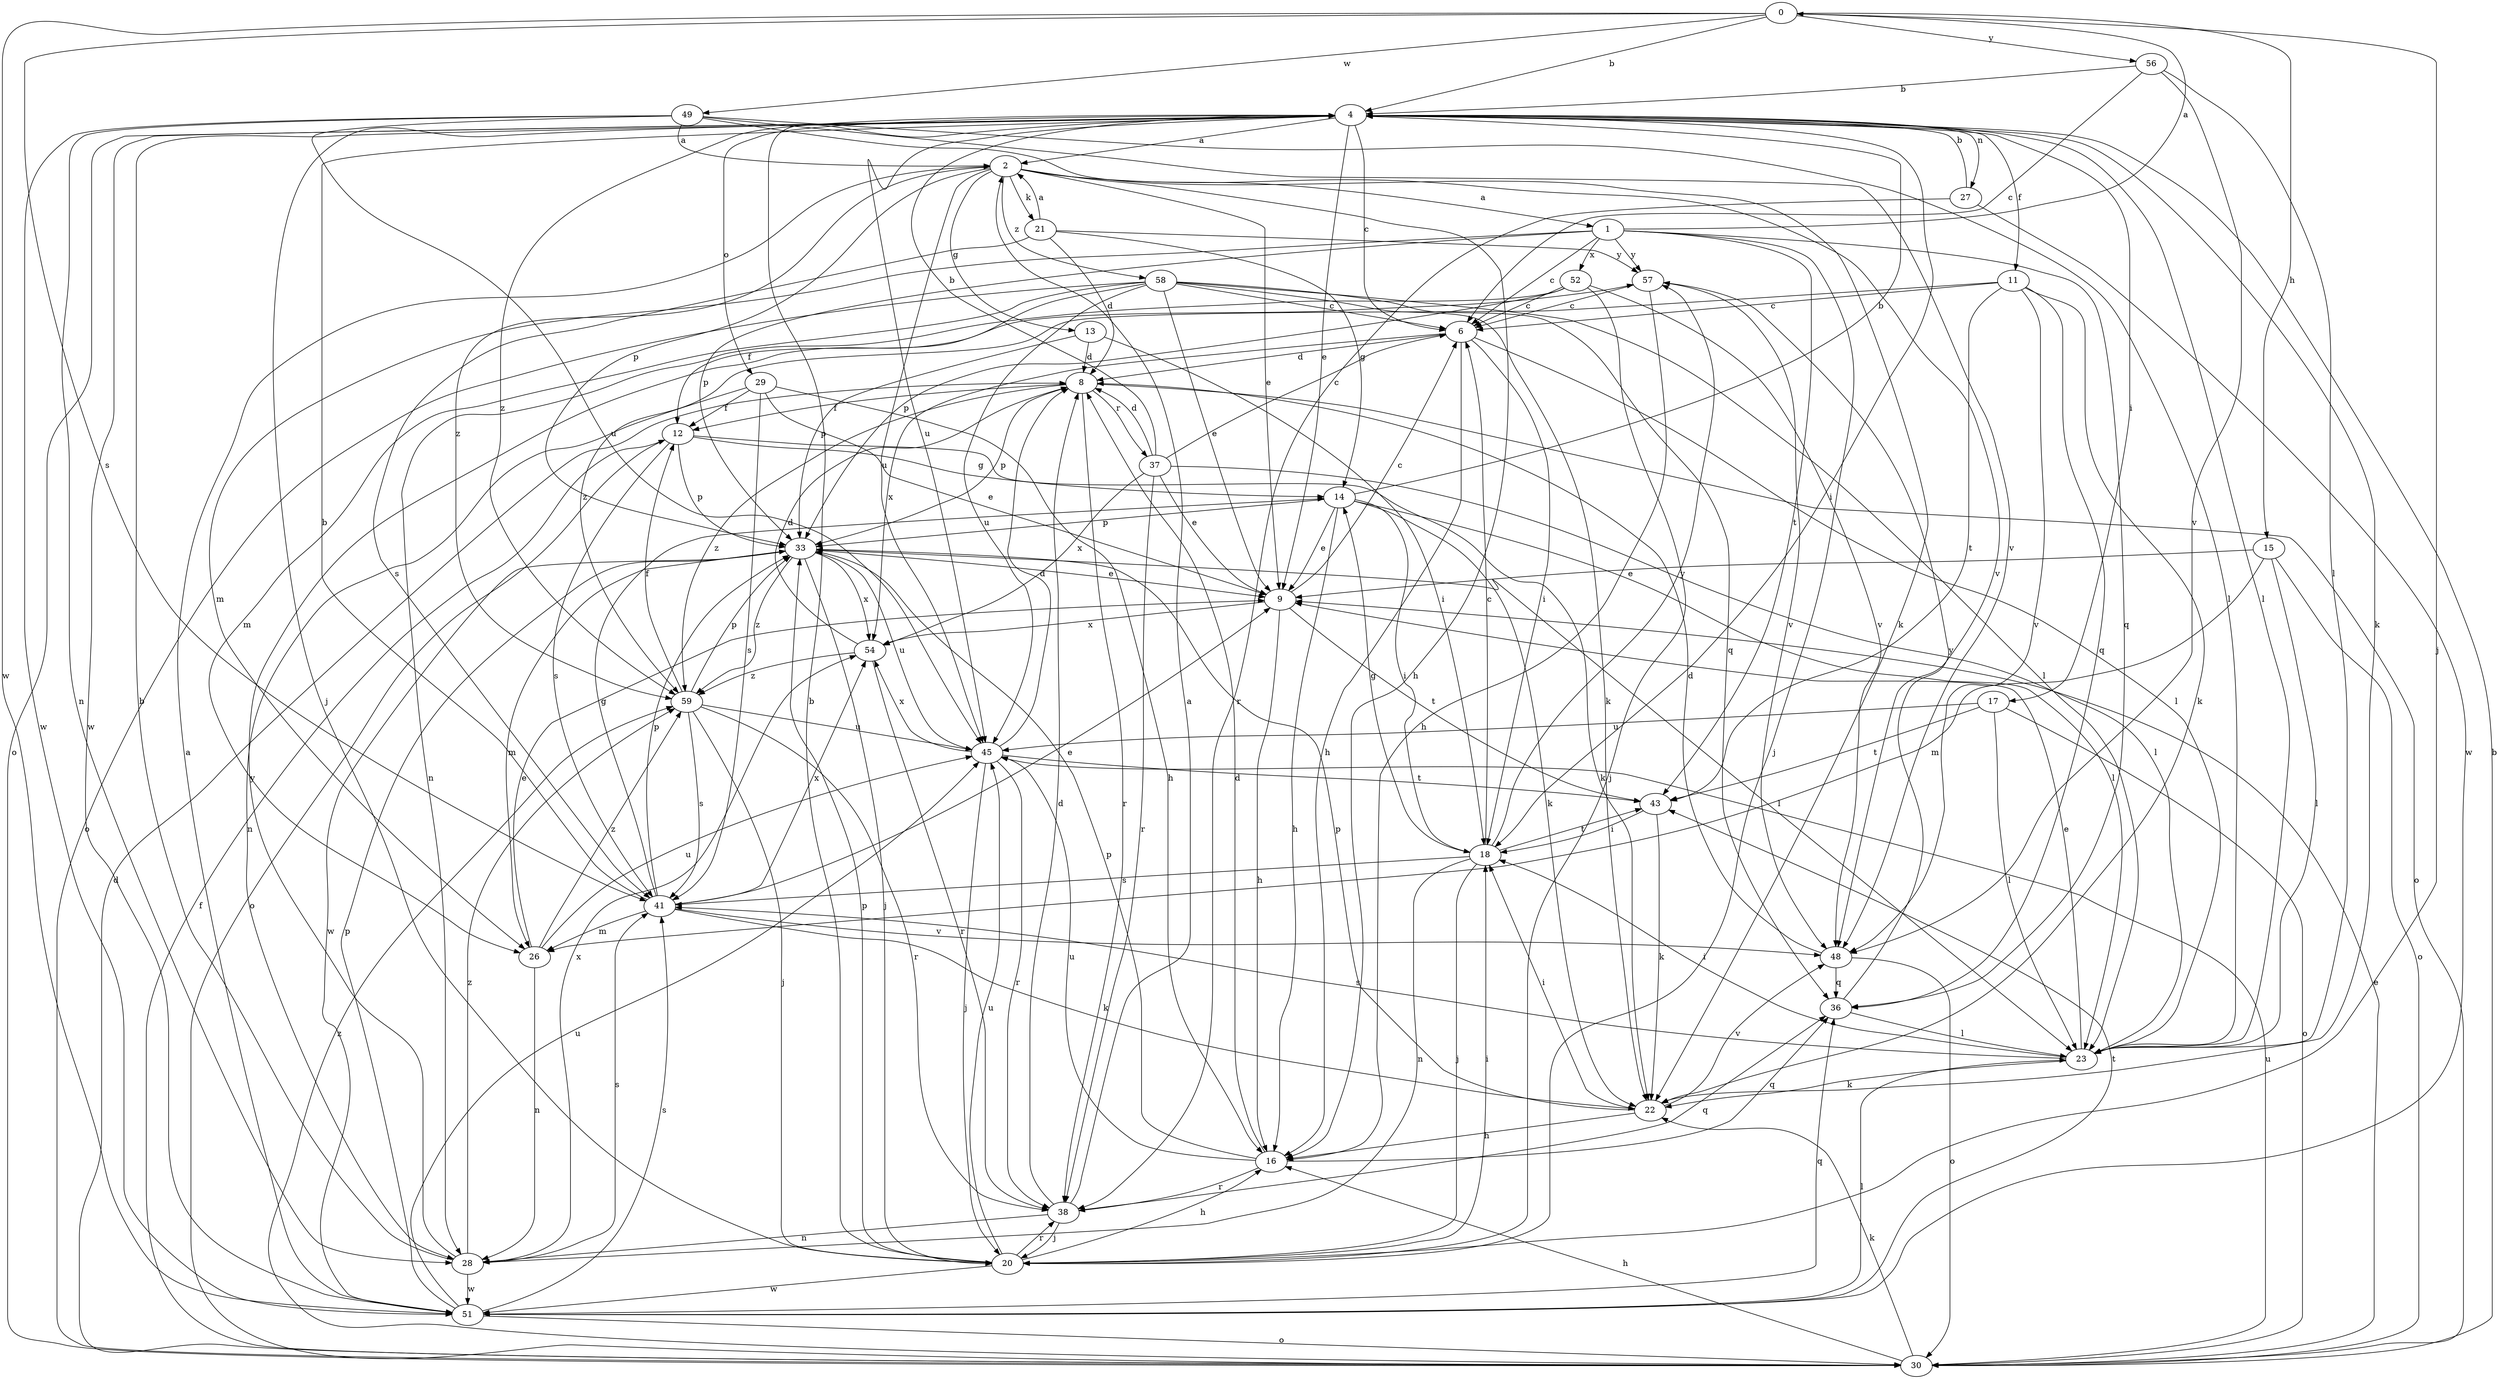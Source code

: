 strict digraph  {
0;
1;
2;
4;
6;
8;
9;
11;
12;
13;
14;
15;
16;
17;
18;
20;
21;
22;
23;
26;
27;
28;
29;
30;
33;
36;
37;
38;
41;
43;
45;
48;
49;
51;
52;
54;
56;
57;
58;
59;
0 -> 4  [label=b];
0 -> 15  [label=h];
0 -> 20  [label=j];
0 -> 41  [label=s];
0 -> 49  [label=w];
0 -> 51  [label=w];
0 -> 56  [label=y];
1 -> 0  [label=a];
1 -> 6  [label=c];
1 -> 20  [label=j];
1 -> 26  [label=m];
1 -> 33  [label=p];
1 -> 36  [label=q];
1 -> 43  [label=t];
1 -> 52  [label=x];
1 -> 57  [label=y];
2 -> 1  [label=a];
2 -> 9  [label=e];
2 -> 13  [label=g];
2 -> 16  [label=h];
2 -> 21  [label=k];
2 -> 33  [label=p];
2 -> 45  [label=u];
2 -> 48  [label=v];
2 -> 58  [label=z];
2 -> 59  [label=z];
4 -> 2  [label=a];
4 -> 6  [label=c];
4 -> 9  [label=e];
4 -> 11  [label=f];
4 -> 17  [label=i];
4 -> 18  [label=i];
4 -> 20  [label=j];
4 -> 22  [label=k];
4 -> 23  [label=l];
4 -> 27  [label=n];
4 -> 29  [label=o];
4 -> 30  [label=o];
4 -> 45  [label=u];
4 -> 51  [label=w];
4 -> 59  [label=z];
6 -> 8  [label=d];
6 -> 16  [label=h];
6 -> 18  [label=i];
6 -> 23  [label=l];
6 -> 54  [label=x];
8 -> 12  [label=f];
8 -> 30  [label=o];
8 -> 33  [label=p];
8 -> 37  [label=r];
8 -> 38  [label=r];
8 -> 59  [label=z];
9 -> 6  [label=c];
9 -> 16  [label=h];
9 -> 43  [label=t];
9 -> 54  [label=x];
11 -> 6  [label=c];
11 -> 22  [label=k];
11 -> 36  [label=q];
11 -> 43  [label=t];
11 -> 48  [label=v];
11 -> 59  [label=z];
12 -> 14  [label=g];
12 -> 22  [label=k];
12 -> 30  [label=o];
12 -> 33  [label=p];
12 -> 41  [label=s];
13 -> 8  [label=d];
13 -> 18  [label=i];
13 -> 33  [label=p];
14 -> 4  [label=b];
14 -> 9  [label=e];
14 -> 16  [label=h];
14 -> 18  [label=i];
14 -> 22  [label=k];
14 -> 23  [label=l];
14 -> 33  [label=p];
15 -> 9  [label=e];
15 -> 23  [label=l];
15 -> 26  [label=m];
15 -> 30  [label=o];
16 -> 8  [label=d];
16 -> 33  [label=p];
16 -> 36  [label=q];
16 -> 38  [label=r];
16 -> 45  [label=u];
17 -> 23  [label=l];
17 -> 30  [label=o];
17 -> 43  [label=t];
17 -> 45  [label=u];
18 -> 6  [label=c];
18 -> 14  [label=g];
18 -> 20  [label=j];
18 -> 28  [label=n];
18 -> 41  [label=s];
18 -> 43  [label=t];
18 -> 57  [label=y];
20 -> 4  [label=b];
20 -> 16  [label=h];
20 -> 18  [label=i];
20 -> 33  [label=p];
20 -> 38  [label=r];
20 -> 45  [label=u];
20 -> 51  [label=w];
21 -> 2  [label=a];
21 -> 8  [label=d];
21 -> 14  [label=g];
21 -> 41  [label=s];
21 -> 57  [label=y];
22 -> 16  [label=h];
22 -> 18  [label=i];
22 -> 33  [label=p];
22 -> 48  [label=v];
23 -> 9  [label=e];
23 -> 18  [label=i];
23 -> 22  [label=k];
23 -> 41  [label=s];
26 -> 9  [label=e];
26 -> 28  [label=n];
26 -> 45  [label=u];
26 -> 59  [label=z];
27 -> 4  [label=b];
27 -> 38  [label=r];
27 -> 51  [label=w];
28 -> 4  [label=b];
28 -> 41  [label=s];
28 -> 51  [label=w];
28 -> 54  [label=x];
28 -> 57  [label=y];
28 -> 59  [label=z];
29 -> 9  [label=e];
29 -> 12  [label=f];
29 -> 16  [label=h];
29 -> 28  [label=n];
29 -> 41  [label=s];
30 -> 4  [label=b];
30 -> 8  [label=d];
30 -> 9  [label=e];
30 -> 12  [label=f];
30 -> 16  [label=h];
30 -> 22  [label=k];
30 -> 45  [label=u];
30 -> 59  [label=z];
33 -> 9  [label=e];
33 -> 20  [label=j];
33 -> 23  [label=l];
33 -> 26  [label=m];
33 -> 45  [label=u];
33 -> 51  [label=w];
33 -> 54  [label=x];
33 -> 59  [label=z];
36 -> 23  [label=l];
36 -> 57  [label=y];
37 -> 4  [label=b];
37 -> 6  [label=c];
37 -> 8  [label=d];
37 -> 9  [label=e];
37 -> 23  [label=l];
37 -> 38  [label=r];
37 -> 54  [label=x];
38 -> 2  [label=a];
38 -> 8  [label=d];
38 -> 20  [label=j];
38 -> 28  [label=n];
38 -> 36  [label=q];
41 -> 4  [label=b];
41 -> 9  [label=e];
41 -> 14  [label=g];
41 -> 22  [label=k];
41 -> 26  [label=m];
41 -> 33  [label=p];
41 -> 48  [label=v];
41 -> 54  [label=x];
43 -> 18  [label=i];
43 -> 22  [label=k];
45 -> 8  [label=d];
45 -> 20  [label=j];
45 -> 38  [label=r];
45 -> 43  [label=t];
45 -> 54  [label=x];
48 -> 8  [label=d];
48 -> 30  [label=o];
48 -> 36  [label=q];
49 -> 2  [label=a];
49 -> 22  [label=k];
49 -> 23  [label=l];
49 -> 28  [label=n];
49 -> 45  [label=u];
49 -> 48  [label=v];
49 -> 51  [label=w];
51 -> 2  [label=a];
51 -> 23  [label=l];
51 -> 30  [label=o];
51 -> 33  [label=p];
51 -> 36  [label=q];
51 -> 41  [label=s];
51 -> 43  [label=t];
51 -> 45  [label=u];
52 -> 6  [label=c];
52 -> 20  [label=j];
52 -> 28  [label=n];
52 -> 33  [label=p];
52 -> 48  [label=v];
54 -> 8  [label=d];
54 -> 38  [label=r];
54 -> 59  [label=z];
56 -> 4  [label=b];
56 -> 6  [label=c];
56 -> 23  [label=l];
56 -> 48  [label=v];
57 -> 6  [label=c];
57 -> 16  [label=h];
57 -> 48  [label=v];
58 -> 6  [label=c];
58 -> 9  [label=e];
58 -> 12  [label=f];
58 -> 22  [label=k];
58 -> 23  [label=l];
58 -> 26  [label=m];
58 -> 30  [label=o];
58 -> 36  [label=q];
58 -> 45  [label=u];
59 -> 12  [label=f];
59 -> 20  [label=j];
59 -> 33  [label=p];
59 -> 38  [label=r];
59 -> 41  [label=s];
59 -> 45  [label=u];
}
